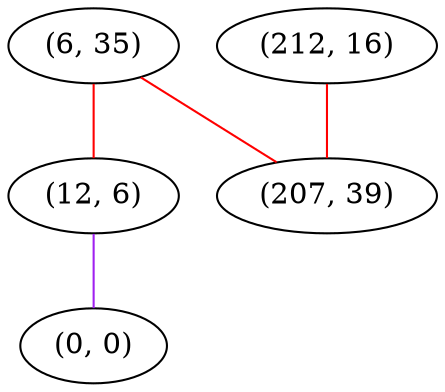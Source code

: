 graph "" {
"(6, 35)";
"(212, 16)";
"(12, 6)";
"(0, 0)";
"(207, 39)";
"(6, 35)" -- "(12, 6)"  [color=red, key=0, weight=1];
"(6, 35)" -- "(207, 39)"  [color=red, key=0, weight=1];
"(212, 16)" -- "(207, 39)"  [color=red, key=0, weight=1];
"(12, 6)" -- "(0, 0)"  [color=purple, key=0, weight=4];
}
